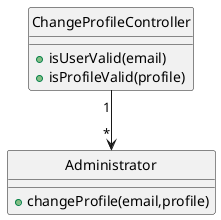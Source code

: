 @startuml
class ChangeProfileController
class Administrator
hide ChangeProfileController circle
hide Administrator circle

class ChangeProfileController {
+isUserValid(email)
+isProfileValid(profile)
}

class Administrator {
+changeProfile(email,profile)
}

ChangeProfileController "1" --> "*" Administrator
@enduml